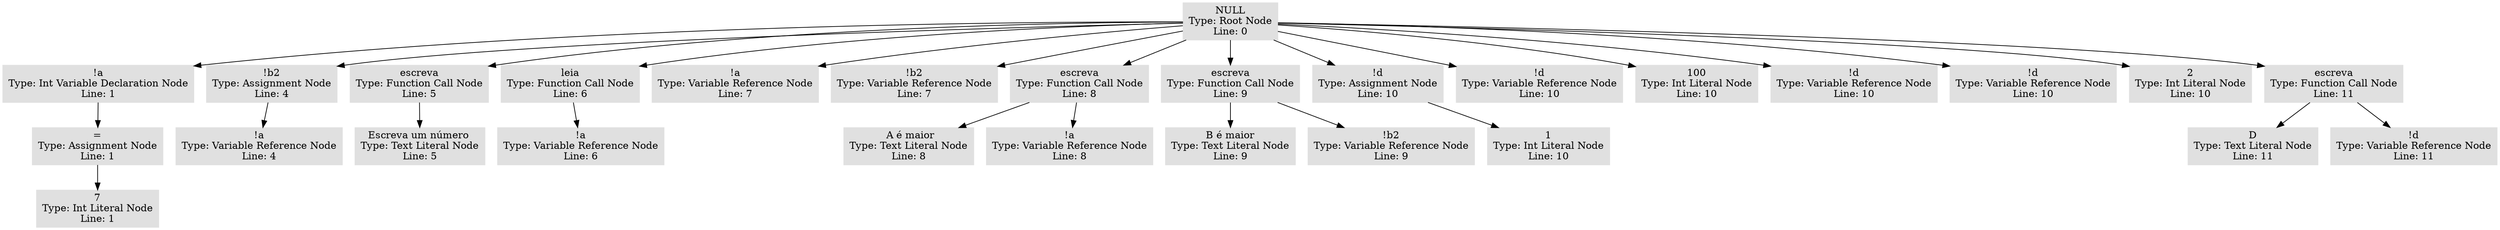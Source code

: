 digraph AST {
  node [shape=box, style=filled, color="#E0E0E0"];
  "0x555555564608" [label="NULL\nType: Root Node\nLine: 0"];
  "0x555555564608" -> "0x5555555656e8";
  "0x5555555656e8" [label="!a\nType: Int Variable Declaration Node\nLine: 1"];
  "0x5555555656e8" -> "0x555555565778";
  "0x555555565778" [label="=\nType: Assignment Node\nLine: 1"];
  "0x555555565778" -> "0x5555555657d8";
  "0x5555555657d8" [label="7\nType: Int Literal Node\nLine: 1"];
  "0x555555564608" -> "0x555555565898";
  "0x555555565898" [label="!b2\nType: Assignment Node\nLine: 4"];
  "0x555555565898" -> "0x5555555658d8";
  "0x5555555658d8" [label="!a\nType: Variable Reference Node\nLine: 4"];
  "0x555555564608" -> "0x555555565918";
  "0x555555565918" [label="escreva\nType: Function Call Node\nLine: 5"];
  "0x555555565918" -> "0x555555565988";
  "0x555555565988" [label="Escreva um número \nType: Text Literal Node\nLine: 5"];
  "0x555555564608" -> "0x5555555659c8";
  "0x5555555659c8" [label="leia\nType: Function Call Node\nLine: 6"];
  "0x5555555659c8" -> "0x555555565a08";
  "0x555555565a08" [label="!a\nType: Variable Reference Node\nLine: 6"];
  "0x555555564608" -> "0x555555565a68";
  "0x555555565a68" [label="!a\nType: Variable Reference Node\nLine: 7"];
  "0x555555564608" -> "0x555555566738";
  "0x555555566738" [label="!b2\nType: Variable Reference Node\nLine: 7"];
  "0x555555564608" -> "0x555555566778";
  "0x555555566778" [label="escreva\nType: Function Call Node\nLine: 8"];
  "0x555555566778" -> "0x5555555667b8";
  "0x5555555667b8" [label=" A é maior\nType: Text Literal Node\nLine: 8"];
  "0x555555566778" -> "0x555555566818";
  "0x555555566818" [label="!a\nType: Variable Reference Node\nLine: 8"];
  "0x555555564608" -> "0x555555566858";
  "0x555555566858" [label="escreva\nType: Function Call Node\nLine: 9"];
  "0x555555566858" -> "0x555555566898";
  "0x555555566898" [label="B é maior\nType: Text Literal Node\nLine: 9"];
  "0x555555566858" -> "0x5555555668f8";
  "0x5555555668f8" [label="!b2\nType: Variable Reference Node\nLine: 9"];
  "0x555555564608" -> "0x555555566938";
  "0x555555566938" [label="!d\nType: Assignment Node\nLine: 10"];
  "0x555555566938" -> "0x555555566978";
  "0x555555566978" [label="1\nType: Int Literal Node\nLine: 10"];
  "0x555555564608" -> "0x5555555669d8";
  "0x5555555669d8" [label="!d\nType: Variable Reference Node\nLine: 10"];
  "0x555555564608" -> "0x555555566a18";
  "0x555555566a18" [label="100\nType: Int Literal Node\nLine: 10"];
  "0x555555564608" -> "0x555555566ac8";
  "0x555555566ac8" [label="!d\nType: Variable Reference Node\nLine: 10"];
  "0x555555564608" -> "0x555555566b08";
  "0x555555566b08" [label="!d\nType: Variable Reference Node\nLine: 10"];
  "0x555555564608" -> "0x555555566bc8";
  "0x555555566bc8" [label="2\nType: Int Literal Node\nLine: 10"];
  "0x555555564608" -> "0x555555566c08";
  "0x555555566c08" [label="escreva\nType: Function Call Node\nLine: 11"];
  "0x555555566c08" -> "0x555555566cd8";
  "0x555555566cd8" [label="D\nType: Text Literal Node\nLine: 11"];
  "0x555555566c08" -> "0x555555566d38";
  "0x555555566d38" [label="!d\nType: Variable Reference Node\nLine: 11"];
}

